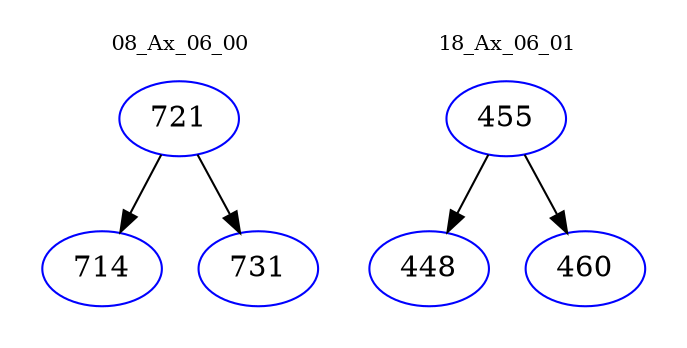 digraph{
subgraph cluster_0 {
color = white
label = "08_Ax_06_00";
fontsize=10;
T0_721 [label="721", color="blue"]
T0_721 -> T0_714 [color="black"]
T0_714 [label="714", color="blue"]
T0_721 -> T0_731 [color="black"]
T0_731 [label="731", color="blue"]
}
subgraph cluster_1 {
color = white
label = "18_Ax_06_01";
fontsize=10;
T1_455 [label="455", color="blue"]
T1_455 -> T1_448 [color="black"]
T1_448 [label="448", color="blue"]
T1_455 -> T1_460 [color="black"]
T1_460 [label="460", color="blue"]
}
}
